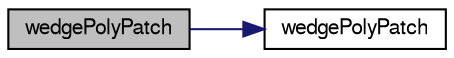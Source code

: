 digraph "wedgePolyPatch"
{
  bgcolor="transparent";
  edge [fontname="FreeSans",fontsize="10",labelfontname="FreeSans",labelfontsize="10"];
  node [fontname="FreeSans",fontsize="10",shape=record];
  rankdir="LR";
  Node12 [label="wedgePolyPatch",height=0.2,width=0.4,color="black", fillcolor="grey75", style="filled", fontcolor="black"];
  Node12 -> Node13 [color="midnightblue",fontsize="10",style="solid",fontname="FreeSans"];
  Node13 [label="wedgePolyPatch",height=0.2,width=0.4,color="black",URL="$a27470.html#a98b3567680498238b568a42f4dfe1394",tooltip="Construct from components. "];
}
